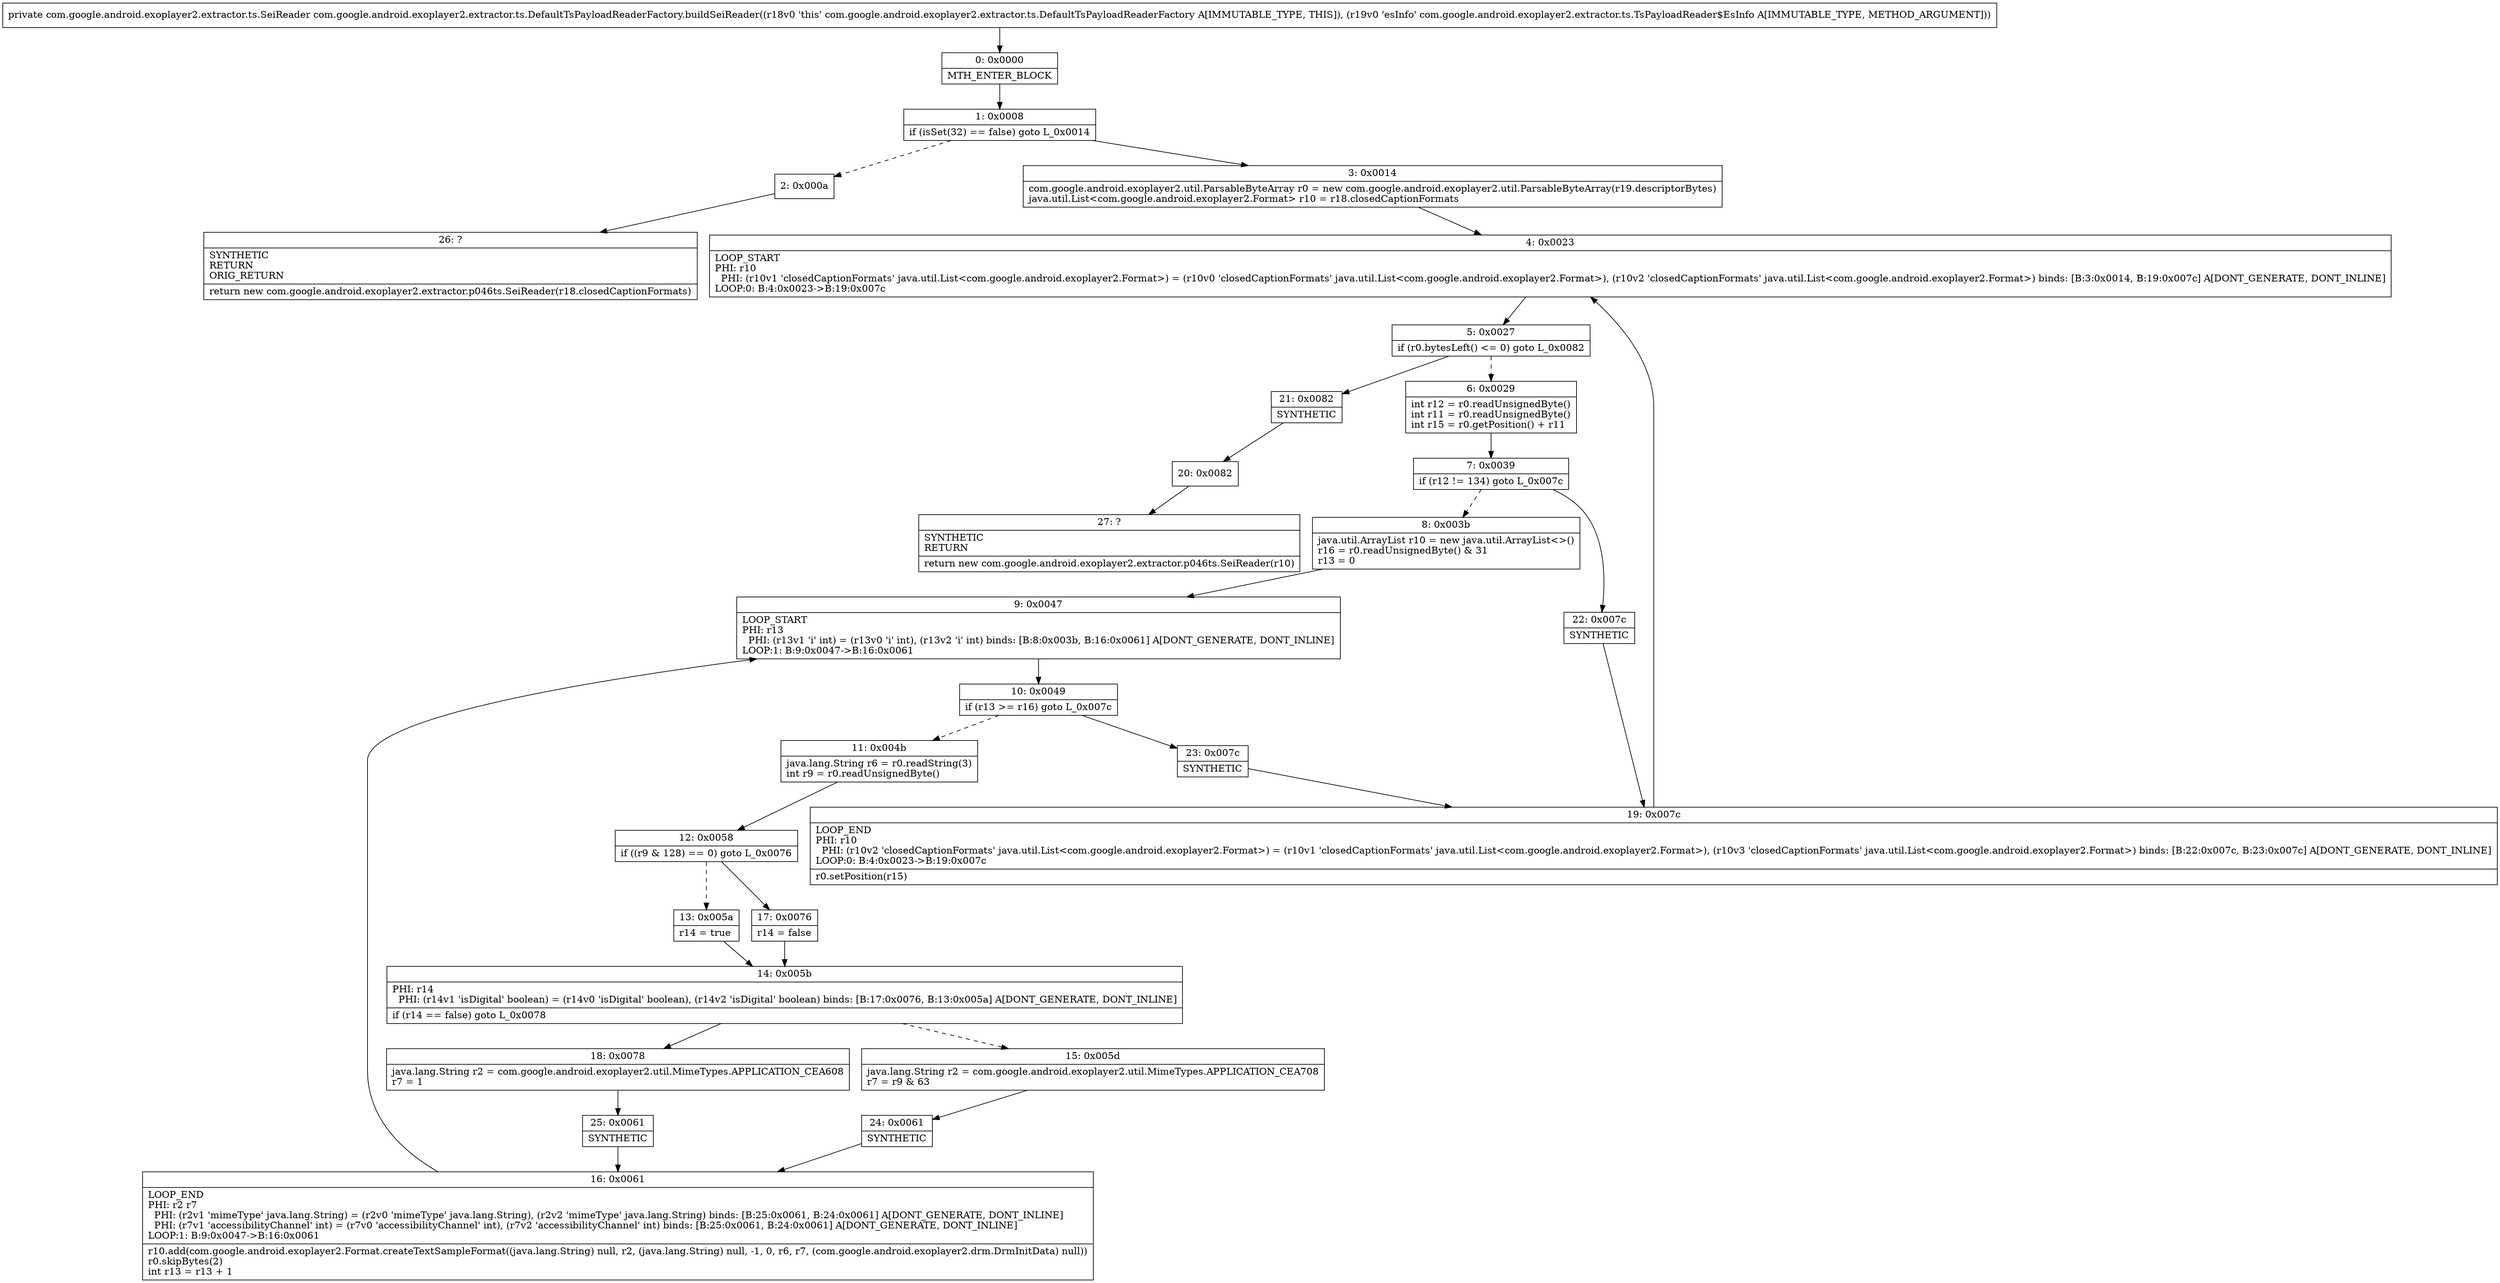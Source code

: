 digraph "CFG forcom.google.android.exoplayer2.extractor.ts.DefaultTsPayloadReaderFactory.buildSeiReader(Lcom\/google\/android\/exoplayer2\/extractor\/ts\/TsPayloadReader$EsInfo;)Lcom\/google\/android\/exoplayer2\/extractor\/ts\/SeiReader;" {
Node_0 [shape=record,label="{0\:\ 0x0000|MTH_ENTER_BLOCK\l}"];
Node_1 [shape=record,label="{1\:\ 0x0008|if (isSet(32) == false) goto L_0x0014\l}"];
Node_2 [shape=record,label="{2\:\ 0x000a}"];
Node_3 [shape=record,label="{3\:\ 0x0014|com.google.android.exoplayer2.util.ParsableByteArray r0 = new com.google.android.exoplayer2.util.ParsableByteArray(r19.descriptorBytes)\ljava.util.List\<com.google.android.exoplayer2.Format\> r10 = r18.closedCaptionFormats\l}"];
Node_4 [shape=record,label="{4\:\ 0x0023|LOOP_START\lPHI: r10 \l  PHI: (r10v1 'closedCaptionFormats' java.util.List\<com.google.android.exoplayer2.Format\>) = (r10v0 'closedCaptionFormats' java.util.List\<com.google.android.exoplayer2.Format\>), (r10v2 'closedCaptionFormats' java.util.List\<com.google.android.exoplayer2.Format\>) binds: [B:3:0x0014, B:19:0x007c] A[DONT_GENERATE, DONT_INLINE]\lLOOP:0: B:4:0x0023\-\>B:19:0x007c\l}"];
Node_5 [shape=record,label="{5\:\ 0x0027|if (r0.bytesLeft() \<= 0) goto L_0x0082\l}"];
Node_6 [shape=record,label="{6\:\ 0x0029|int r12 = r0.readUnsignedByte()\lint r11 = r0.readUnsignedByte()\lint r15 = r0.getPosition() + r11\l}"];
Node_7 [shape=record,label="{7\:\ 0x0039|if (r12 != 134) goto L_0x007c\l}"];
Node_8 [shape=record,label="{8\:\ 0x003b|java.util.ArrayList r10 = new java.util.ArrayList\<\>()\lr16 = r0.readUnsignedByte() & 31\lr13 = 0\l}"];
Node_9 [shape=record,label="{9\:\ 0x0047|LOOP_START\lPHI: r13 \l  PHI: (r13v1 'i' int) = (r13v0 'i' int), (r13v2 'i' int) binds: [B:8:0x003b, B:16:0x0061] A[DONT_GENERATE, DONT_INLINE]\lLOOP:1: B:9:0x0047\-\>B:16:0x0061\l}"];
Node_10 [shape=record,label="{10\:\ 0x0049|if (r13 \>= r16) goto L_0x007c\l}"];
Node_11 [shape=record,label="{11\:\ 0x004b|java.lang.String r6 = r0.readString(3)\lint r9 = r0.readUnsignedByte()\l}"];
Node_12 [shape=record,label="{12\:\ 0x0058|if ((r9 & 128) == 0) goto L_0x0076\l}"];
Node_13 [shape=record,label="{13\:\ 0x005a|r14 = true\l}"];
Node_14 [shape=record,label="{14\:\ 0x005b|PHI: r14 \l  PHI: (r14v1 'isDigital' boolean) = (r14v0 'isDigital' boolean), (r14v2 'isDigital' boolean) binds: [B:17:0x0076, B:13:0x005a] A[DONT_GENERATE, DONT_INLINE]\l|if (r14 == false) goto L_0x0078\l}"];
Node_15 [shape=record,label="{15\:\ 0x005d|java.lang.String r2 = com.google.android.exoplayer2.util.MimeTypes.APPLICATION_CEA708\lr7 = r9 & 63\l}"];
Node_16 [shape=record,label="{16\:\ 0x0061|LOOP_END\lPHI: r2 r7 \l  PHI: (r2v1 'mimeType' java.lang.String) = (r2v0 'mimeType' java.lang.String), (r2v2 'mimeType' java.lang.String) binds: [B:25:0x0061, B:24:0x0061] A[DONT_GENERATE, DONT_INLINE]\l  PHI: (r7v1 'accessibilityChannel' int) = (r7v0 'accessibilityChannel' int), (r7v2 'accessibilityChannel' int) binds: [B:25:0x0061, B:24:0x0061] A[DONT_GENERATE, DONT_INLINE]\lLOOP:1: B:9:0x0047\-\>B:16:0x0061\l|r10.add(com.google.android.exoplayer2.Format.createTextSampleFormat((java.lang.String) null, r2, (java.lang.String) null, \-1, 0, r6, r7, (com.google.android.exoplayer2.drm.DrmInitData) null))\lr0.skipBytes(2)\lint r13 = r13 + 1\l}"];
Node_17 [shape=record,label="{17\:\ 0x0076|r14 = false\l}"];
Node_18 [shape=record,label="{18\:\ 0x0078|java.lang.String r2 = com.google.android.exoplayer2.util.MimeTypes.APPLICATION_CEA608\lr7 = 1\l}"];
Node_19 [shape=record,label="{19\:\ 0x007c|LOOP_END\lPHI: r10 \l  PHI: (r10v2 'closedCaptionFormats' java.util.List\<com.google.android.exoplayer2.Format\>) = (r10v1 'closedCaptionFormats' java.util.List\<com.google.android.exoplayer2.Format\>), (r10v3 'closedCaptionFormats' java.util.List\<com.google.android.exoplayer2.Format\>) binds: [B:22:0x007c, B:23:0x007c] A[DONT_GENERATE, DONT_INLINE]\lLOOP:0: B:4:0x0023\-\>B:19:0x007c\l|r0.setPosition(r15)\l}"];
Node_20 [shape=record,label="{20\:\ 0x0082}"];
Node_21 [shape=record,label="{21\:\ 0x0082|SYNTHETIC\l}"];
Node_22 [shape=record,label="{22\:\ 0x007c|SYNTHETIC\l}"];
Node_23 [shape=record,label="{23\:\ 0x007c|SYNTHETIC\l}"];
Node_24 [shape=record,label="{24\:\ 0x0061|SYNTHETIC\l}"];
Node_25 [shape=record,label="{25\:\ 0x0061|SYNTHETIC\l}"];
Node_26 [shape=record,label="{26\:\ ?|SYNTHETIC\lRETURN\lORIG_RETURN\l|return new com.google.android.exoplayer2.extractor.p046ts.SeiReader(r18.closedCaptionFormats)\l}"];
Node_27 [shape=record,label="{27\:\ ?|SYNTHETIC\lRETURN\l|return new com.google.android.exoplayer2.extractor.p046ts.SeiReader(r10)\l}"];
MethodNode[shape=record,label="{private com.google.android.exoplayer2.extractor.ts.SeiReader com.google.android.exoplayer2.extractor.ts.DefaultTsPayloadReaderFactory.buildSeiReader((r18v0 'this' com.google.android.exoplayer2.extractor.ts.DefaultTsPayloadReaderFactory A[IMMUTABLE_TYPE, THIS]), (r19v0 'esInfo' com.google.android.exoplayer2.extractor.ts.TsPayloadReader$EsInfo A[IMMUTABLE_TYPE, METHOD_ARGUMENT])) }"];
MethodNode -> Node_0;
Node_0 -> Node_1;
Node_1 -> Node_2[style=dashed];
Node_1 -> Node_3;
Node_2 -> Node_26;
Node_3 -> Node_4;
Node_4 -> Node_5;
Node_5 -> Node_6[style=dashed];
Node_5 -> Node_21;
Node_6 -> Node_7;
Node_7 -> Node_8[style=dashed];
Node_7 -> Node_22;
Node_8 -> Node_9;
Node_9 -> Node_10;
Node_10 -> Node_11[style=dashed];
Node_10 -> Node_23;
Node_11 -> Node_12;
Node_12 -> Node_13[style=dashed];
Node_12 -> Node_17;
Node_13 -> Node_14;
Node_14 -> Node_15[style=dashed];
Node_14 -> Node_18;
Node_15 -> Node_24;
Node_16 -> Node_9;
Node_17 -> Node_14;
Node_18 -> Node_25;
Node_19 -> Node_4;
Node_20 -> Node_27;
Node_21 -> Node_20;
Node_22 -> Node_19;
Node_23 -> Node_19;
Node_24 -> Node_16;
Node_25 -> Node_16;
}

